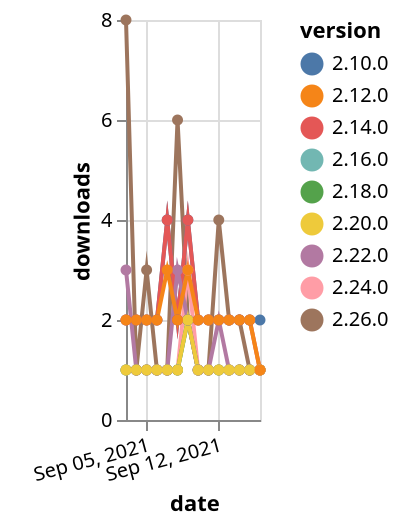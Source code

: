 {"$schema": "https://vega.github.io/schema/vega-lite/v5.json", "description": "A simple bar chart with embedded data.", "data": {"values": [{"date": "2021-09-03", "total": 360, "delta": 1, "version": "2.16.0"}, {"date": "2021-09-04", "total": 361, "delta": 1, "version": "2.16.0"}, {"date": "2021-09-05", "total": 362, "delta": 1, "version": "2.16.0"}, {"date": "2021-09-06", "total": 363, "delta": 1, "version": "2.16.0"}, {"date": "2021-09-07", "total": 364, "delta": 1, "version": "2.16.0"}, {"date": "2021-09-08", "total": 365, "delta": 1, "version": "2.16.0"}, {"date": "2021-09-09", "total": 367, "delta": 2, "version": "2.16.0"}, {"date": "2021-09-10", "total": 368, "delta": 1, "version": "2.16.0"}, {"date": "2021-09-11", "total": 369, "delta": 1, "version": "2.16.0"}, {"date": "2021-09-12", "total": 370, "delta": 1, "version": "2.16.0"}, {"date": "2021-09-13", "total": 371, "delta": 1, "version": "2.16.0"}, {"date": "2021-09-14", "total": 372, "delta": 1, "version": "2.16.0"}, {"date": "2021-09-15", "total": 373, "delta": 1, "version": "2.16.0"}, {"date": "2021-09-16", "total": 374, "delta": 1, "version": "2.16.0"}, {"date": "2021-09-03", "total": 164, "delta": 8, "version": "2.26.0"}, {"date": "2021-09-04", "total": 165, "delta": 1, "version": "2.26.0"}, {"date": "2021-09-05", "total": 168, "delta": 3, "version": "2.26.0"}, {"date": "2021-09-06", "total": 169, "delta": 1, "version": "2.26.0"}, {"date": "2021-09-07", "total": 170, "delta": 1, "version": "2.26.0"}, {"date": "2021-09-08", "total": 176, "delta": 6, "version": "2.26.0"}, {"date": "2021-09-09", "total": 178, "delta": 2, "version": "2.26.0"}, {"date": "2021-09-10", "total": 179, "delta": 1, "version": "2.26.0"}, {"date": "2021-09-11", "total": 180, "delta": 1, "version": "2.26.0"}, {"date": "2021-09-12", "total": 184, "delta": 4, "version": "2.26.0"}, {"date": "2021-09-13", "total": 186, "delta": 2, "version": "2.26.0"}, {"date": "2021-09-14", "total": 188, "delta": 2, "version": "2.26.0"}, {"date": "2021-09-15", "total": 189, "delta": 1, "version": "2.26.0"}, {"date": "2021-09-16", "total": 190, "delta": 1, "version": "2.26.0"}, {"date": "2021-09-03", "total": 3306, "delta": 2, "version": "2.10.0"}, {"date": "2021-09-04", "total": 3308, "delta": 2, "version": "2.10.0"}, {"date": "2021-09-05", "total": 3310, "delta": 2, "version": "2.10.0"}, {"date": "2021-09-06", "total": 3312, "delta": 2, "version": "2.10.0"}, {"date": "2021-09-07", "total": 3316, "delta": 4, "version": "2.10.0"}, {"date": "2021-09-08", "total": 3318, "delta": 2, "version": "2.10.0"}, {"date": "2021-09-09", "total": 3322, "delta": 4, "version": "2.10.0"}, {"date": "2021-09-10", "total": 3324, "delta": 2, "version": "2.10.0"}, {"date": "2021-09-11", "total": 3326, "delta": 2, "version": "2.10.0"}, {"date": "2021-09-12", "total": 3328, "delta": 2, "version": "2.10.0"}, {"date": "2021-09-13", "total": 3330, "delta": 2, "version": "2.10.0"}, {"date": "2021-09-14", "total": 3332, "delta": 2, "version": "2.10.0"}, {"date": "2021-09-15", "total": 3334, "delta": 2, "version": "2.10.0"}, {"date": "2021-09-16", "total": 3336, "delta": 2, "version": "2.10.0"}, {"date": "2021-09-03", "total": 288, "delta": 1, "version": "2.24.0"}, {"date": "2021-09-04", "total": 289, "delta": 1, "version": "2.24.0"}, {"date": "2021-09-05", "total": 290, "delta": 1, "version": "2.24.0"}, {"date": "2021-09-06", "total": 291, "delta": 1, "version": "2.24.0"}, {"date": "2021-09-07", "total": 292, "delta": 1, "version": "2.24.0"}, {"date": "2021-09-08", "total": 293, "delta": 1, "version": "2.24.0"}, {"date": "2021-09-09", "total": 296, "delta": 3, "version": "2.24.0"}, {"date": "2021-09-10", "total": 297, "delta": 1, "version": "2.24.0"}, {"date": "2021-09-11", "total": 298, "delta": 1, "version": "2.24.0"}, {"date": "2021-09-12", "total": 299, "delta": 1, "version": "2.24.0"}, {"date": "2021-09-13", "total": 300, "delta": 1, "version": "2.24.0"}, {"date": "2021-09-14", "total": 301, "delta": 1, "version": "2.24.0"}, {"date": "2021-09-15", "total": 302, "delta": 1, "version": "2.24.0"}, {"date": "2021-09-16", "total": 303, "delta": 1, "version": "2.24.0"}, {"date": "2021-09-03", "total": 232, "delta": 1, "version": "2.18.0"}, {"date": "2021-09-04", "total": 233, "delta": 1, "version": "2.18.0"}, {"date": "2021-09-05", "total": 234, "delta": 1, "version": "2.18.0"}, {"date": "2021-09-06", "total": 235, "delta": 1, "version": "2.18.0"}, {"date": "2021-09-07", "total": 236, "delta": 1, "version": "2.18.0"}, {"date": "2021-09-08", "total": 237, "delta": 1, "version": "2.18.0"}, {"date": "2021-09-09", "total": 239, "delta": 2, "version": "2.18.0"}, {"date": "2021-09-10", "total": 240, "delta": 1, "version": "2.18.0"}, {"date": "2021-09-11", "total": 241, "delta": 1, "version": "2.18.0"}, {"date": "2021-09-12", "total": 242, "delta": 1, "version": "2.18.0"}, {"date": "2021-09-13", "total": 243, "delta": 1, "version": "2.18.0"}, {"date": "2021-09-14", "total": 244, "delta": 1, "version": "2.18.0"}, {"date": "2021-09-15", "total": 245, "delta": 1, "version": "2.18.0"}, {"date": "2021-09-16", "total": 246, "delta": 1, "version": "2.18.0"}, {"date": "2021-09-03", "total": 2644, "delta": 2, "version": "2.14.0"}, {"date": "2021-09-04", "total": 2646, "delta": 2, "version": "2.14.0"}, {"date": "2021-09-05", "total": 2648, "delta": 2, "version": "2.14.0"}, {"date": "2021-09-06", "total": 2650, "delta": 2, "version": "2.14.0"}, {"date": "2021-09-07", "total": 2654, "delta": 4, "version": "2.14.0"}, {"date": "2021-09-08", "total": 2656, "delta": 2, "version": "2.14.0"}, {"date": "2021-09-09", "total": 2660, "delta": 4, "version": "2.14.0"}, {"date": "2021-09-10", "total": 2662, "delta": 2, "version": "2.14.0"}, {"date": "2021-09-11", "total": 2664, "delta": 2, "version": "2.14.0"}, {"date": "2021-09-12", "total": 2666, "delta": 2, "version": "2.14.0"}, {"date": "2021-09-13", "total": 2668, "delta": 2, "version": "2.14.0"}, {"date": "2021-09-14", "total": 2670, "delta": 2, "version": "2.14.0"}, {"date": "2021-09-15", "total": 2672, "delta": 2, "version": "2.14.0"}, {"date": "2021-09-16", "total": 2673, "delta": 1, "version": "2.14.0"}, {"date": "2021-09-03", "total": 199, "delta": 3, "version": "2.22.0"}, {"date": "2021-09-04", "total": 200, "delta": 1, "version": "2.22.0"}, {"date": "2021-09-05", "total": 201, "delta": 1, "version": "2.22.0"}, {"date": "2021-09-06", "total": 202, "delta": 1, "version": "2.22.0"}, {"date": "2021-09-07", "total": 203, "delta": 1, "version": "2.22.0"}, {"date": "2021-09-08", "total": 206, "delta": 3, "version": "2.22.0"}, {"date": "2021-09-09", "total": 208, "delta": 2, "version": "2.22.0"}, {"date": "2021-09-10", "total": 209, "delta": 1, "version": "2.22.0"}, {"date": "2021-09-11", "total": 210, "delta": 1, "version": "2.22.0"}, {"date": "2021-09-12", "total": 212, "delta": 2, "version": "2.22.0"}, {"date": "2021-09-13", "total": 213, "delta": 1, "version": "2.22.0"}, {"date": "2021-09-14", "total": 214, "delta": 1, "version": "2.22.0"}, {"date": "2021-09-15", "total": 215, "delta": 1, "version": "2.22.0"}, {"date": "2021-09-16", "total": 216, "delta": 1, "version": "2.22.0"}, {"date": "2021-09-03", "total": 273, "delta": 1, "version": "2.20.0"}, {"date": "2021-09-04", "total": 274, "delta": 1, "version": "2.20.0"}, {"date": "2021-09-05", "total": 275, "delta": 1, "version": "2.20.0"}, {"date": "2021-09-06", "total": 276, "delta": 1, "version": "2.20.0"}, {"date": "2021-09-07", "total": 277, "delta": 1, "version": "2.20.0"}, {"date": "2021-09-08", "total": 278, "delta": 1, "version": "2.20.0"}, {"date": "2021-09-09", "total": 280, "delta": 2, "version": "2.20.0"}, {"date": "2021-09-10", "total": 281, "delta": 1, "version": "2.20.0"}, {"date": "2021-09-11", "total": 282, "delta": 1, "version": "2.20.0"}, {"date": "2021-09-12", "total": 283, "delta": 1, "version": "2.20.0"}, {"date": "2021-09-13", "total": 284, "delta": 1, "version": "2.20.0"}, {"date": "2021-09-14", "total": 285, "delta": 1, "version": "2.20.0"}, {"date": "2021-09-15", "total": 286, "delta": 1, "version": "2.20.0"}, {"date": "2021-09-16", "total": 287, "delta": 1, "version": "2.20.0"}, {"date": "2021-09-03", "total": 2793, "delta": 2, "version": "2.12.0"}, {"date": "2021-09-04", "total": 2795, "delta": 2, "version": "2.12.0"}, {"date": "2021-09-05", "total": 2797, "delta": 2, "version": "2.12.0"}, {"date": "2021-09-06", "total": 2799, "delta": 2, "version": "2.12.0"}, {"date": "2021-09-07", "total": 2802, "delta": 3, "version": "2.12.0"}, {"date": "2021-09-08", "total": 2804, "delta": 2, "version": "2.12.0"}, {"date": "2021-09-09", "total": 2807, "delta": 3, "version": "2.12.0"}, {"date": "2021-09-10", "total": 2809, "delta": 2, "version": "2.12.0"}, {"date": "2021-09-11", "total": 2811, "delta": 2, "version": "2.12.0"}, {"date": "2021-09-12", "total": 2813, "delta": 2, "version": "2.12.0"}, {"date": "2021-09-13", "total": 2815, "delta": 2, "version": "2.12.0"}, {"date": "2021-09-14", "total": 2817, "delta": 2, "version": "2.12.0"}, {"date": "2021-09-15", "total": 2819, "delta": 2, "version": "2.12.0"}, {"date": "2021-09-16", "total": 2820, "delta": 1, "version": "2.12.0"}]}, "width": "container", "mark": {"type": "line", "point": {"filled": true}}, "encoding": {"x": {"field": "date", "type": "temporal", "timeUnit": "yearmonthdate", "title": "date", "axis": {"labelAngle": -15}}, "y": {"field": "delta", "type": "quantitative", "title": "downloads"}, "color": {"field": "version", "type": "nominal"}, "tooltip": {"field": "delta"}}}